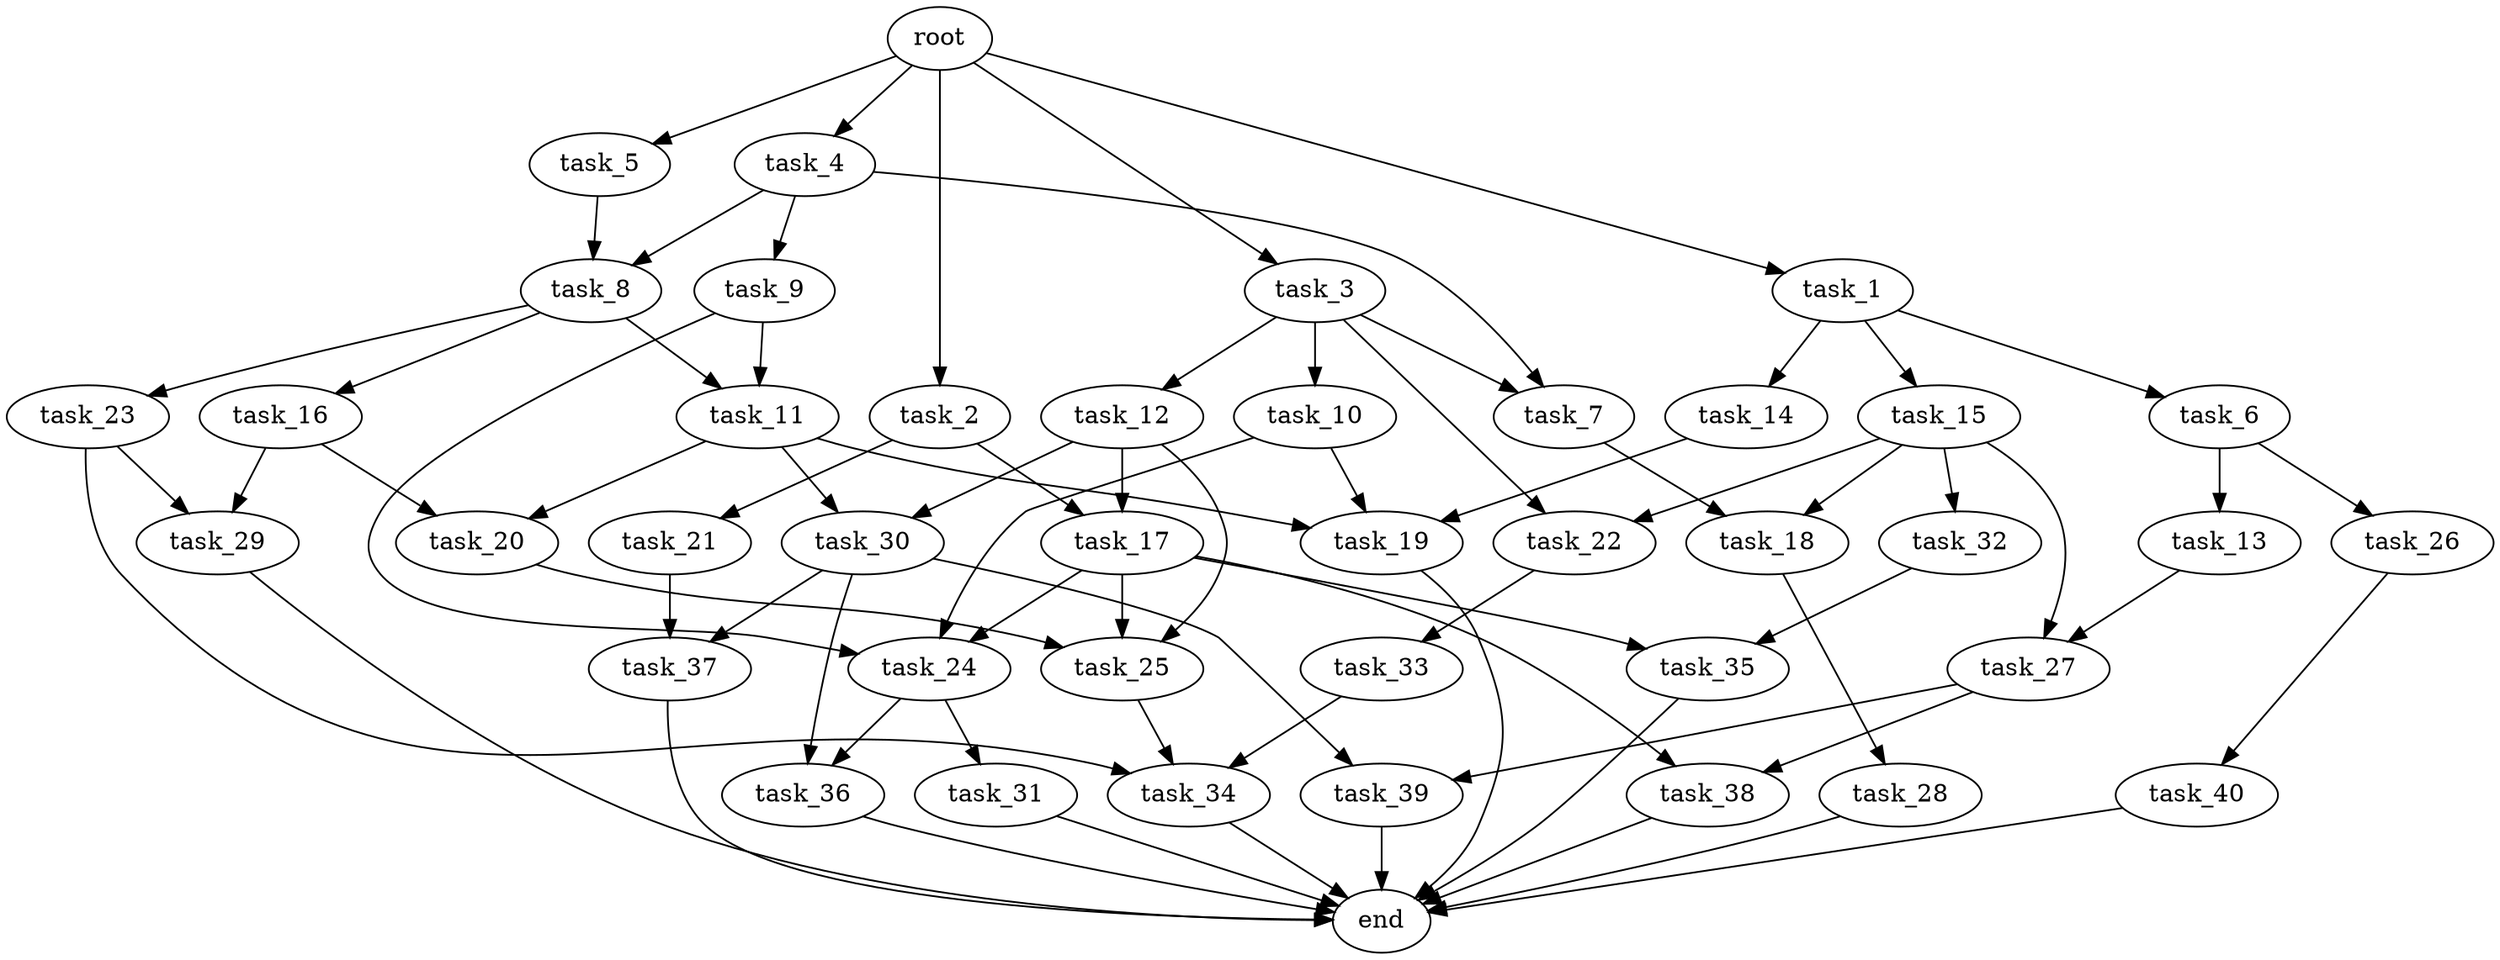 digraph G {
  root [size="0.000000e+00"];
  task_1 [size="6.573835e+10"];
  task_2 [size="9.764240e+10"];
  task_3 [size="9.767230e+10"];
  task_4 [size="1.096245e+10"];
  task_5 [size="3.262575e+09"];
  task_6 [size="2.916468e+10"];
  task_7 [size="8.463861e+10"];
  task_8 [size="1.307164e+10"];
  task_9 [size="4.372395e+10"];
  task_10 [size="4.370773e+09"];
  task_11 [size="4.037236e+10"];
  task_12 [size="7.370034e+10"];
  task_13 [size="7.641149e+10"];
  task_14 [size="9.332966e+10"];
  task_15 [size="7.685581e+10"];
  task_16 [size="9.423934e+10"];
  task_17 [size="2.016799e+10"];
  task_18 [size="6.079687e+10"];
  task_19 [size="7.303892e+10"];
  task_20 [size="1.279448e+10"];
  task_21 [size="1.974608e+10"];
  task_22 [size="3.261028e+10"];
  task_23 [size="2.305382e+10"];
  task_24 [size="5.403784e+10"];
  task_25 [size="5.099105e+10"];
  task_26 [size="2.704920e+10"];
  task_27 [size="9.445545e+10"];
  task_28 [size="3.916879e+09"];
  task_29 [size="1.578046e+10"];
  task_30 [size="2.240790e+10"];
  task_31 [size="9.654677e+10"];
  task_32 [size="4.102774e+10"];
  task_33 [size="2.743936e+10"];
  task_34 [size="1.875729e+10"];
  task_35 [size="7.144445e+10"];
  task_36 [size="9.827371e+08"];
  task_37 [size="6.601147e+09"];
  task_38 [size="1.665831e+10"];
  task_39 [size="7.435060e+10"];
  task_40 [size="4.917188e+10"];
  end [size="0.000000e+00"];

  root -> task_1 [size="1.000000e-12"];
  root -> task_2 [size="1.000000e-12"];
  root -> task_3 [size="1.000000e-12"];
  root -> task_4 [size="1.000000e-12"];
  root -> task_5 [size="1.000000e-12"];
  task_1 -> task_6 [size="2.916468e+08"];
  task_1 -> task_14 [size="9.332966e+08"];
  task_1 -> task_15 [size="7.685581e+08"];
  task_2 -> task_17 [size="1.008399e+08"];
  task_2 -> task_21 [size="1.974608e+08"];
  task_3 -> task_7 [size="4.231931e+08"];
  task_3 -> task_10 [size="4.370773e+07"];
  task_3 -> task_12 [size="7.370034e+08"];
  task_3 -> task_22 [size="1.630514e+08"];
  task_4 -> task_7 [size="4.231931e+08"];
  task_4 -> task_8 [size="6.535822e+07"];
  task_4 -> task_9 [size="4.372395e+08"];
  task_5 -> task_8 [size="6.535822e+07"];
  task_6 -> task_13 [size="7.641149e+08"];
  task_6 -> task_26 [size="2.704920e+08"];
  task_7 -> task_18 [size="3.039843e+08"];
  task_8 -> task_11 [size="2.018618e+08"];
  task_8 -> task_16 [size="9.423934e+08"];
  task_8 -> task_23 [size="2.305382e+08"];
  task_9 -> task_11 [size="2.018618e+08"];
  task_9 -> task_24 [size="1.801261e+08"];
  task_10 -> task_19 [size="2.434631e+08"];
  task_10 -> task_24 [size="1.801261e+08"];
  task_11 -> task_19 [size="2.434631e+08"];
  task_11 -> task_20 [size="6.397238e+07"];
  task_11 -> task_30 [size="1.120395e+08"];
  task_12 -> task_17 [size="1.008399e+08"];
  task_12 -> task_25 [size="1.699702e+08"];
  task_12 -> task_30 [size="1.120395e+08"];
  task_13 -> task_27 [size="4.722772e+08"];
  task_14 -> task_19 [size="2.434631e+08"];
  task_15 -> task_18 [size="3.039843e+08"];
  task_15 -> task_22 [size="1.630514e+08"];
  task_15 -> task_27 [size="4.722772e+08"];
  task_15 -> task_32 [size="4.102774e+08"];
  task_16 -> task_20 [size="6.397238e+07"];
  task_16 -> task_29 [size="7.890228e+07"];
  task_17 -> task_24 [size="1.801261e+08"];
  task_17 -> task_25 [size="1.699702e+08"];
  task_17 -> task_35 [size="3.572222e+08"];
  task_17 -> task_38 [size="8.329153e+07"];
  task_18 -> task_28 [size="3.916879e+07"];
  task_19 -> end [size="1.000000e-12"];
  task_20 -> task_25 [size="1.699702e+08"];
  task_21 -> task_37 [size="3.300574e+07"];
  task_22 -> task_33 [size="2.743936e+08"];
  task_23 -> task_29 [size="7.890228e+07"];
  task_23 -> task_34 [size="6.252430e+07"];
  task_24 -> task_31 [size="9.654677e+08"];
  task_24 -> task_36 [size="4.913685e+06"];
  task_25 -> task_34 [size="6.252430e+07"];
  task_26 -> task_40 [size="4.917188e+08"];
  task_27 -> task_38 [size="8.329153e+07"];
  task_27 -> task_39 [size="3.717530e+08"];
  task_28 -> end [size="1.000000e-12"];
  task_29 -> end [size="1.000000e-12"];
  task_30 -> task_36 [size="4.913685e+06"];
  task_30 -> task_37 [size="3.300574e+07"];
  task_30 -> task_39 [size="3.717530e+08"];
  task_31 -> end [size="1.000000e-12"];
  task_32 -> task_35 [size="3.572222e+08"];
  task_33 -> task_34 [size="6.252430e+07"];
  task_34 -> end [size="1.000000e-12"];
  task_35 -> end [size="1.000000e-12"];
  task_36 -> end [size="1.000000e-12"];
  task_37 -> end [size="1.000000e-12"];
  task_38 -> end [size="1.000000e-12"];
  task_39 -> end [size="1.000000e-12"];
  task_40 -> end [size="1.000000e-12"];
}

